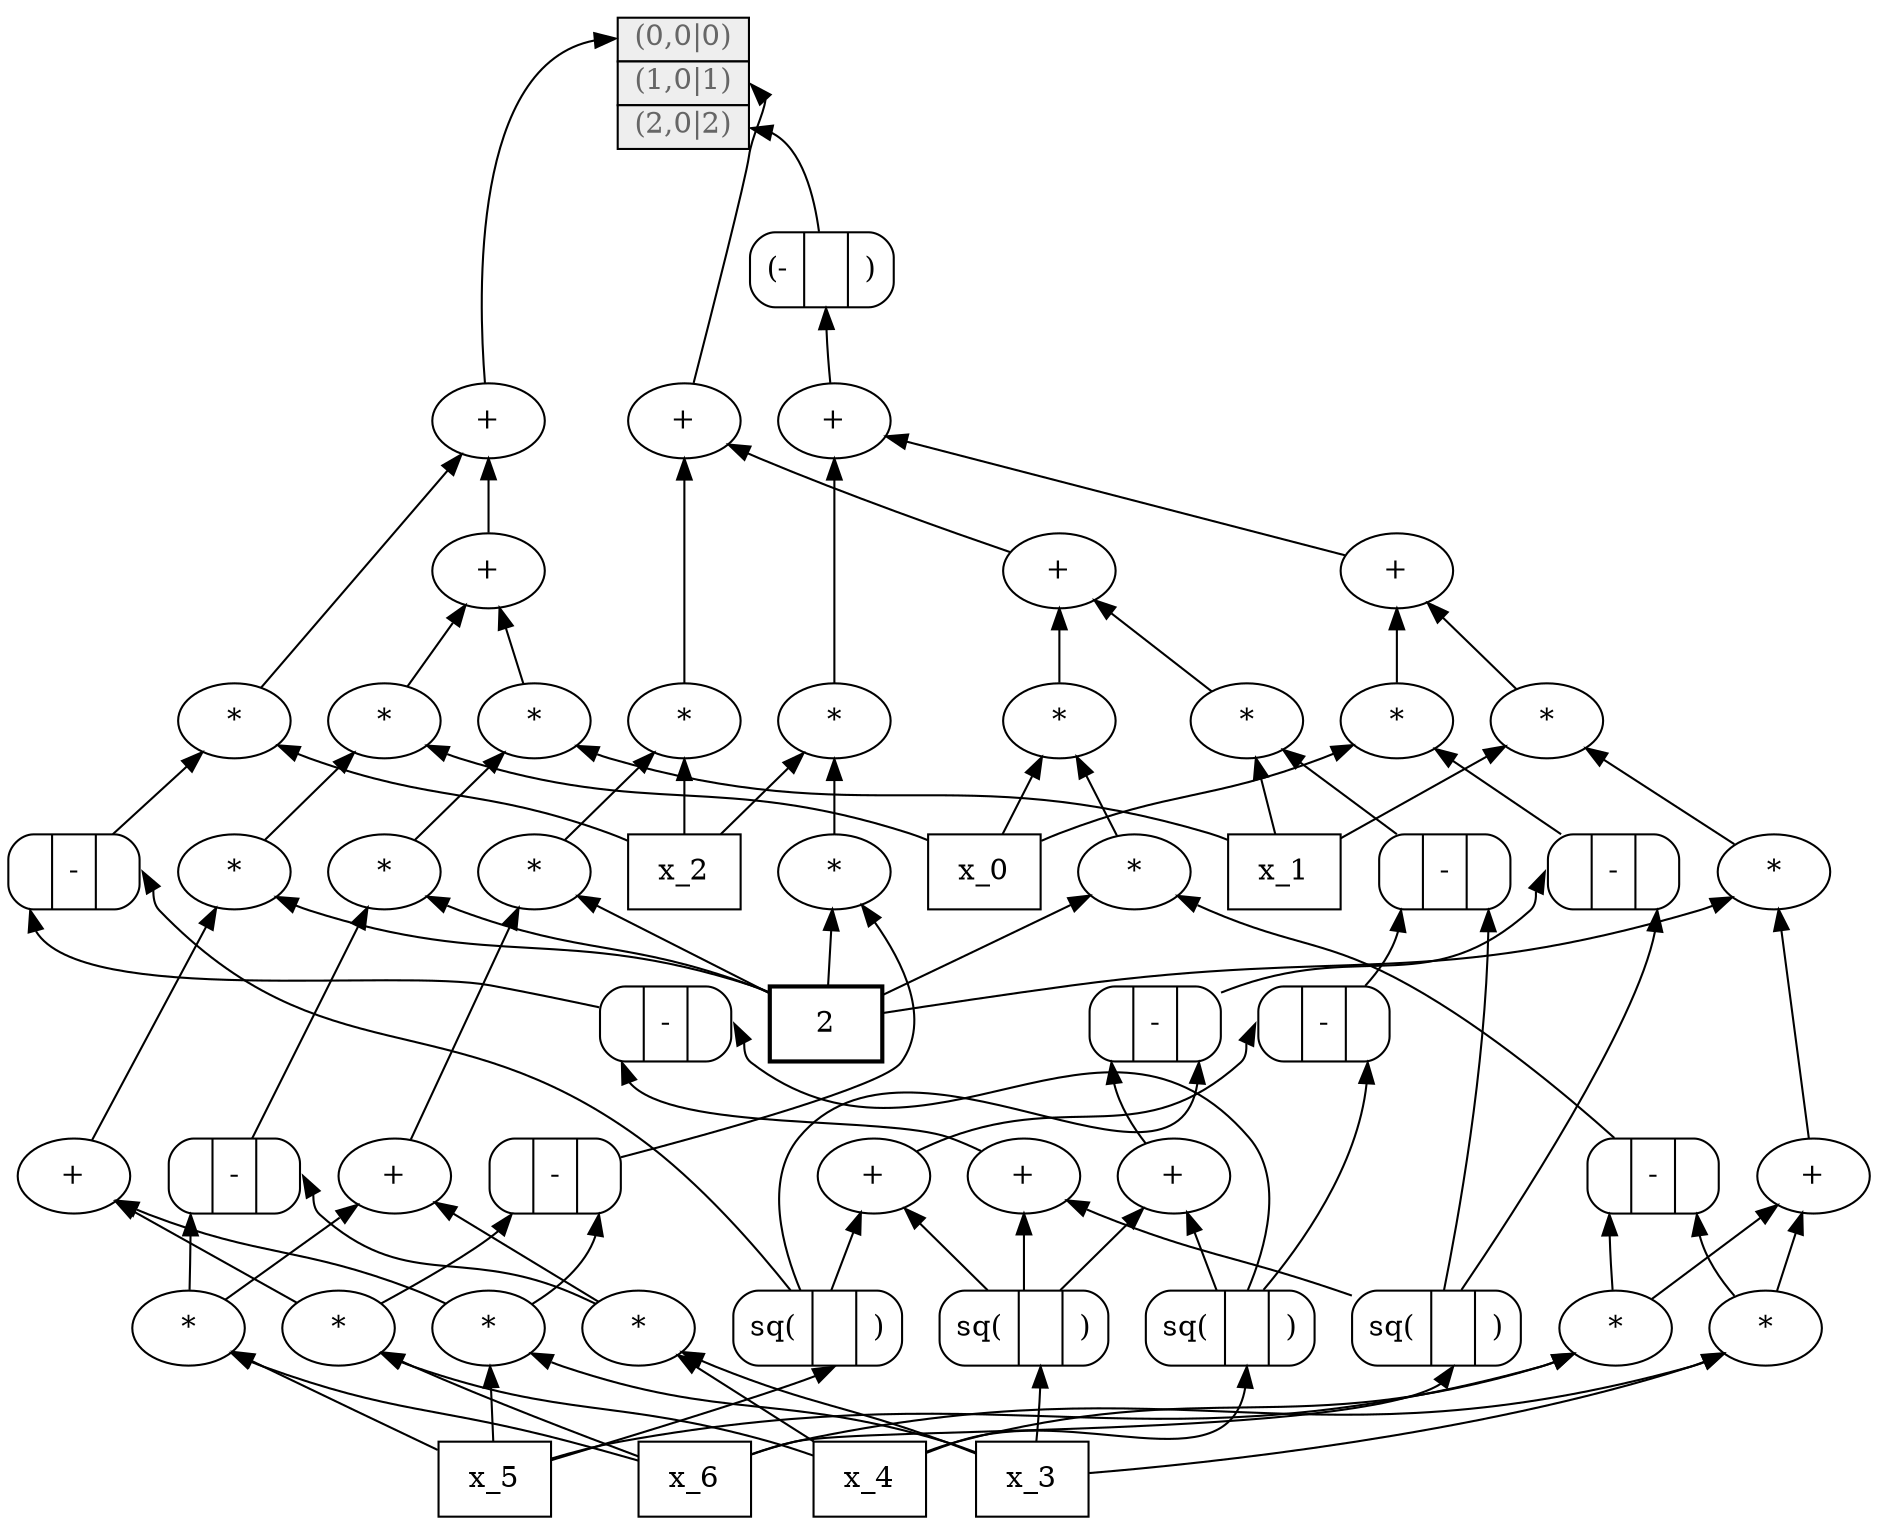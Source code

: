 digraph G {
rankdir=BT;
94792694647952 -> 0:f0;
94792694669744 -> 0:f1;
94792692116544 -> 0:f2;
0 [label=<<TABLE BORDER="0" CELLBORDER="1" CELLSPACING="0"><TR><TD PORT='f0' BGCOLOR='#eeeeee'> <font color='#666666'>(0,0|0)</font> </TD></TR><TR><TD PORT='f1' BGCOLOR='#eeeeee'> <font color='#666666'>(1,0|1)</font> </TD></TR><TR><TD PORT='f2' BGCOLOR='#eeeeee'> <font color='#666666'>(2,0|2)</font> </TD></TR></TABLE>>, shape=plaintext];
94792685835776 [label=" <f0> | - | <f1> ", shape=Mrecord];
94792688769184 -> 94792685835776:f0;
94792696191232 -> 94792685835776:f1;
94792696191232 [label="sq(| <f0> | )", shape=Mrecord];
94792687746784 -> 94792696191232:f0;
94792695297792 [label=x_5, shape=box, style=solid];
94792692363792 [label="*", shape=oval];
94792692120048 -> 94792692363792;
94792695297792 -> 94792692363792;
94792696155664 [label="*", shape=oval];
94792687746784 -> 94792696155664;
94792695297792 -> 94792696155664;
94792692116496 [label="+", shape=oval];
94792691235424 -> 94792692116496;
94792695279328 -> 94792692116496;
94792688950288 [label=x_6, shape=box, style=solid];
94792694242080 [label="*", shape=oval];
94792690987568 -> 94792694242080;
94792692094064 -> 94792694242080;
94792696152096 [label="*", shape=oval];
94792687504928 -> 94792696152096;
94792687515520 -> 94792696152096;
94792687504928 [label="*", shape=oval];
94792679644080 -> 94792687504928;
94792692118992 -> 94792687504928;
94792690987568 [label="*", shape=oval];
94792679644080 -> 94792690987568;
94792695270080 -> 94792690987568;
94792695269936 [label="sq(| <f0> | )", shape=Mrecord];
94792692120048 -> 94792695269936:f0;
94792692337200 [label="+", shape=oval];
94792696153840 -> 94792692337200;
94792689499744 -> 94792692337200;
94792687445824 [label="+", shape=oval];
94792694242080 -> 94792687445824;
94792688954448 -> 94792687445824;
94792696185664 [label="*", shape=oval];
94792687746784 -> 94792696185664;
94792688950288 -> 94792696185664;
94792687888704 [label="+", shape=oval];
94792696798032 -> 94792687888704;
94792694664544 -> 94792687888704;
94792694213184 [label=" <f0> | - | <f1> ", shape=Mrecord];
94792688932848 -> 94792694213184:f0;
94792687746656 -> 94792694213184:f1;
94792692116544 [label="(-| <f0> | )", shape=Mrecord];
94792692116496 -> 94792692116544:f0;
94792690211904 [label="*", shape=oval];
94792679644080 -> 94792690211904;
94792691790224 -> 94792690211904;
94792688954448 [label="*", shape=oval];
94792696163824 -> 94792688954448;
94792687515520 -> 94792688954448;
94792696798032 [label="*", shape=oval];
94792692317376 -> 94792696798032;
94792692094064 -> 94792696798032;
94792695307088 [label="*", shape=oval];
94792689924544 -> 94792695307088;
94792694713728 -> 94792695307088;
94792689499744 [label="*", shape=oval];
94792692120048 -> 94792689499744;
94792687746784 -> 94792689499744;
94792687746656 [label="sq(| <f0> | )", shape=Mrecord];
94792688950288 -> 94792687746656:f0;
94792694664544 [label="*", shape=oval];
94792694213184 -> 94792694664544;
94792687515520 -> 94792694664544;
94792691235424 [label="+", shape=oval];
94792695177376 -> 94792691235424;
94792696152096 -> 94792691235424;
94792692094064 [label=x_0, shape=box, style=solid];
94792688960640 [label=" <f0> | - | <f1> ", shape=Mrecord];
94792696153840 -> 94792688960640:f0;
94792689499744 -> 94792688960640:f1;
94792696233600 [label="+", shape=oval];
94792695269936 -> 94792696233600;
94792692338608 -> 94792696233600;
94792687515520 [label=x_1, shape=box, style=solid];
94792694713728 [label=x_2, shape=box, style=solid];
94792694647952 [label="+", shape=oval];
94792687445824 -> 94792694647952;
94792694660064 -> 94792694647952;
94792695322768 [label=" <f0> | - | <f1> ", shape=Mrecord];
94792688929440 -> 94792695322768:f0;
94792687746656 -> 94792695322768:f1;
94792691790224 [label=" <f0> | - | <f1> ", shape=Mrecord];
94792696185664 -> 94792691790224:f0;
94792692363792 -> 94792691790224:f1;
94792688769184 [label="+", shape=oval];
94792695269936 -> 94792688769184;
94792687746656 -> 94792688769184;
94792695177376 [label="*", shape=oval];
94792695322768 -> 94792695177376;
94792692094064 -> 94792695177376;
94792688929440 [label=" <f0> | - | <f1> ", shape=Mrecord];
94792687888848 -> 94792688929440:f0;
94792692338608 -> 94792688929440:f1;
94792692338608 [label="sq(| <f0> | )", shape=Mrecord];
94792695297792 -> 94792692338608:f0;
94792694669744 [label="+", shape=oval];
94792687888704 -> 94792694669744;
94792695307088 -> 94792694669744;
94792679644080 [label=2, shape=box, style=bold];
94792695270080 [label="+", shape=oval];
94792696185664 -> 94792695270080;
94792692363792 -> 94792695270080;
94792692317376 [label="*", shape=oval];
94792679644080 -> 94792692317376;
94792688858816 -> 94792692317376;
94792688858816 [label=" <f0> | - | <f1> ", shape=Mrecord];
94792696155664 -> 94792688858816:f0;
94792694665200 -> 94792688858816:f1;
94792689924544 [label="*", shape=oval];
94792679644080 -> 94792689924544;
94792692337200 -> 94792689924544;
94792687888848 [label="+", shape=oval];
94792695269936 -> 94792687888848;
94792696191232 -> 94792687888848;
94792692118992 [label="+", shape=oval];
94792696155664 -> 94792692118992;
94792694665200 -> 94792692118992;
94792694660064 [label="*", shape=oval];
94792672303088 -> 94792694660064;
94792694713728 -> 94792694660064;
94792695279328 [label="*", shape=oval];
94792690211904 -> 94792695279328;
94792694713728 -> 94792695279328;
94792687746784 [label=x_4, shape=box, style=solid];
94792696163824 [label="*", shape=oval];
94792679644080 -> 94792696163824;
94792688960640 -> 94792696163824;
94792696153840 [label="*", shape=oval];
94792695297792 -> 94792696153840;
94792688950288 -> 94792696153840;
94792672303088 [label=" <f0> | - | <f1> ", shape=Mrecord];
94792685835776 -> 94792672303088:f0;
94792692338608 -> 94792672303088:f1;
94792694665200 [label="*", shape=oval];
94792692120048 -> 94792694665200;
94792688950288 -> 94792694665200;
94792688932848 [label=" <f0> | - | <f1> ", shape=Mrecord];
94792696233600 -> 94792688932848:f0;
94792696191232 -> 94792688932848:f1;
94792692120048 [label=x_3, shape=box, style=solid];
}
